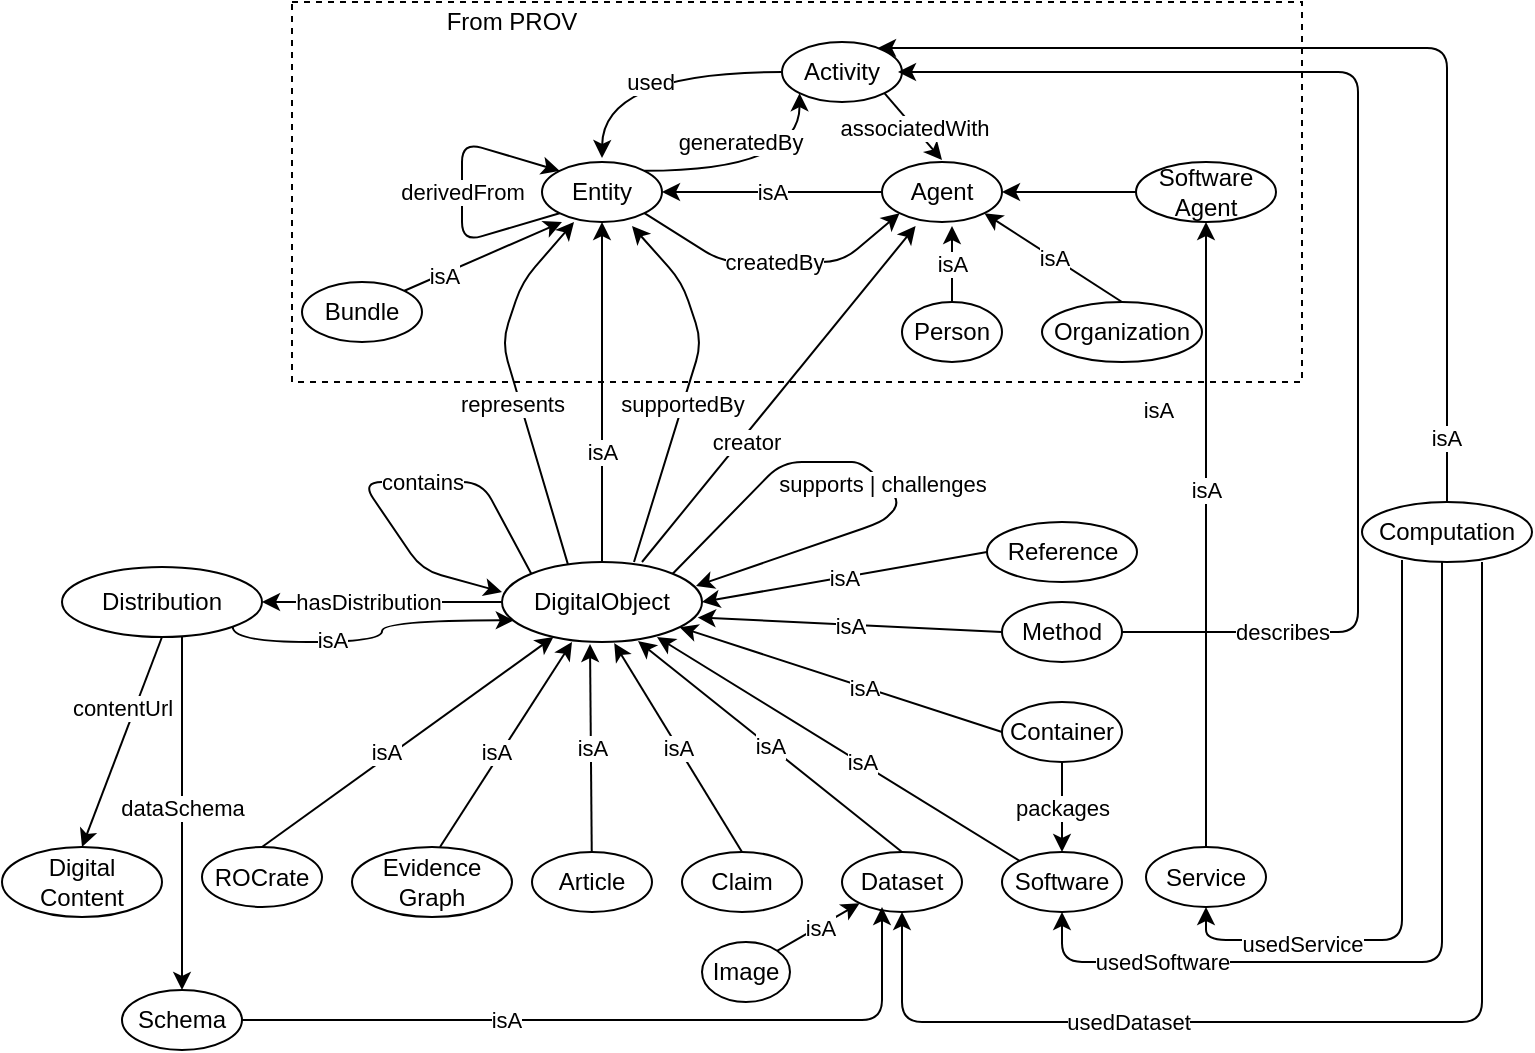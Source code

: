 <mxfile version="13.9.9" type="device"><diagram name="Page-1" id="ad52d381-51e7-2e0d-a935-2d0ddd2fd229"><mxGraphModel dx="2009" dy="466" grid="1" gridSize="10" guides="1" tooltips="1" connect="1" arrows="1" fold="1" page="1" pageScale="1" pageWidth="1100" pageHeight="850" background="#ffffff" math="0" shadow="0"><root><mxCell id="0"/><mxCell id="1" parent="0"/><mxCell id="M4DnN8UkR3fxHLDuSj8c-1" value="Activity" style="ellipse;whiteSpace=wrap;html=1;" parent="1" vertex="1"><mxGeometry x="360" y="20" width="60" height="30" as="geometry"/></mxCell><mxCell id="M4DnN8UkR3fxHLDuSj8c-2" value="Agent" style="ellipse;whiteSpace=wrap;html=1;" parent="1" vertex="1"><mxGeometry x="410" y="80" width="60" height="30" as="geometry"/></mxCell><mxCell id="M4DnN8UkR3fxHLDuSj8c-3" value="Entity" style="ellipse;whiteSpace=wrap;html=1;" parent="1" vertex="1"><mxGeometry x="240" y="80" width="60" height="30" as="geometry"/></mxCell><mxCell id="M4DnN8UkR3fxHLDuSj8c-15" value="Person" style="ellipse;whiteSpace=wrap;html=1;" parent="1" vertex="1"><mxGeometry x="420" y="150" width="50" height="30" as="geometry"/></mxCell><mxCell id="M4DnN8UkR3fxHLDuSj8c-16" value="Organization" style="ellipse;whiteSpace=wrap;html=1;" parent="1" vertex="1"><mxGeometry x="490" y="150" width="80" height="30" as="geometry"/></mxCell><mxCell id="M4DnN8UkR3fxHLDuSj8c-27" value="" style="endArrow=classic;html=1;exitX=0;exitY=0.5;exitDx=0;exitDy=0;edgeStyle=orthogonalEdgeStyle;curved=1;" parent="1" source="M4DnN8UkR3fxHLDuSj8c-1" edge="1"><mxGeometry relative="1" as="geometry"><mxPoint x="380" y="260" as="sourcePoint"/><mxPoint x="270" y="78" as="targetPoint"/></mxGeometry></mxCell><mxCell id="M4DnN8UkR3fxHLDuSj8c-28" value="used" style="edgeLabel;resizable=0;html=1;align=center;verticalAlign=middle;" parent="M4DnN8UkR3fxHLDuSj8c-27" connectable="0" vertex="1"><mxGeometry relative="1" as="geometry"><mxPoint y="5" as="offset"/></mxGeometry></mxCell><mxCell id="M4DnN8UkR3fxHLDuSj8c-29" value="" style="endArrow=classic;html=1;exitX=1;exitY=0;exitDx=0;exitDy=0;entryX=0;entryY=1;entryDx=0;entryDy=0;edgeStyle=orthogonalEdgeStyle;curved=1;" parent="1" source="M4DnN8UkR3fxHLDuSj8c-3" target="M4DnN8UkR3fxHLDuSj8c-1" edge="1"><mxGeometry relative="1" as="geometry"><mxPoint x="380" y="260" as="sourcePoint"/><mxPoint x="480" y="260" as="targetPoint"/></mxGeometry></mxCell><mxCell id="M4DnN8UkR3fxHLDuSj8c-30" value="generatedBy" style="edgeLabel;resizable=0;html=1;align=center;verticalAlign=middle;" parent="M4DnN8UkR3fxHLDuSj8c-29" connectable="0" vertex="1"><mxGeometry relative="1" as="geometry"><mxPoint x="-10" y="-15" as="offset"/></mxGeometry></mxCell><mxCell id="M4DnN8UkR3fxHLDuSj8c-32" value="" style="endArrow=classic;html=1;exitX=1;exitY=1;exitDx=0;exitDy=0;" parent="1" source="M4DnN8UkR3fxHLDuSj8c-1" edge="1"><mxGeometry relative="1" as="geometry"><mxPoint x="380" y="260" as="sourcePoint"/><mxPoint x="440" y="79" as="targetPoint"/></mxGeometry></mxCell><mxCell id="M4DnN8UkR3fxHLDuSj8c-33" value="associatedWith" style="edgeLabel;resizable=0;html=1;align=center;verticalAlign=middle;" parent="M4DnN8UkR3fxHLDuSj8c-32" connectable="0" vertex="1"><mxGeometry relative="1" as="geometry"/></mxCell><mxCell id="M4DnN8UkR3fxHLDuSj8c-35" value="" style="endArrow=classic;html=1;exitX=0.5;exitY=0;exitDx=0;exitDy=0;" parent="1" source="M4DnN8UkR3fxHLDuSj8c-15" edge="1"><mxGeometry relative="1" as="geometry"><mxPoint x="380" y="260" as="sourcePoint"/><mxPoint x="445" y="112" as="targetPoint"/></mxGeometry></mxCell><mxCell id="M4DnN8UkR3fxHLDuSj8c-36" value="isA" style="edgeLabel;resizable=0;html=1;align=center;verticalAlign=middle;" parent="M4DnN8UkR3fxHLDuSj8c-35" connectable="0" vertex="1"><mxGeometry relative="1" as="geometry"/></mxCell><mxCell id="M4DnN8UkR3fxHLDuSj8c-40" value="" style="endArrow=classic;html=1;exitX=0;exitY=0.5;exitDx=0;exitDy=0;entryX=1;entryY=0.5;entryDx=0;entryDy=0;" parent="1" source="M4DnN8UkR3fxHLDuSj8c-2" target="M4DnN8UkR3fxHLDuSj8c-3" edge="1"><mxGeometry relative="1" as="geometry"><mxPoint x="380" y="260" as="sourcePoint"/><mxPoint x="480" y="260" as="targetPoint"/></mxGeometry></mxCell><mxCell id="M4DnN8UkR3fxHLDuSj8c-41" value="isA" style="edgeLabel;resizable=0;html=1;align=center;verticalAlign=middle;" parent="M4DnN8UkR3fxHLDuSj8c-40" connectable="0" vertex="1"><mxGeometry relative="1" as="geometry"/></mxCell><mxCell id="M4DnN8UkR3fxHLDuSj8c-44" value="" style="endArrow=classic;html=1;exitX=1;exitY=1;exitDx=0;exitDy=0;entryX=0;entryY=1;entryDx=0;entryDy=0;" parent="1" source="M4DnN8UkR3fxHLDuSj8c-3" target="M4DnN8UkR3fxHLDuSj8c-2" edge="1"><mxGeometry relative="1" as="geometry"><mxPoint x="380" y="260" as="sourcePoint"/><mxPoint x="480" y="260" as="targetPoint"/><Array as="points"><mxPoint x="330" y="130"/><mxPoint x="390" y="130"/></Array></mxGeometry></mxCell><mxCell id="M4DnN8UkR3fxHLDuSj8c-45" value="createdBy" style="edgeLabel;resizable=0;html=1;align=center;verticalAlign=middle;" parent="M4DnN8UkR3fxHLDuSj8c-44" connectable="0" vertex="1"><mxGeometry relative="1" as="geometry"/></mxCell><mxCell id="wbkNuD00gVdHBymqHrgm-12" style="edgeStyle=none;rounded=0;orthogonalLoop=1;jettySize=auto;html=1;entryX=0.5;entryY=0;entryDx=0;entryDy=0;" parent="1" target="wbkNuD00gVdHBymqHrgm-1" edge="1"><mxGeometry relative="1" as="geometry"><mxPoint x="60" y="317" as="sourcePoint"/><mxPoint x="60" y="487" as="targetPoint"/></mxGeometry></mxCell><mxCell id="wbkNuD00gVdHBymqHrgm-13" value="dataSchema" style="edgeLabel;html=1;align=center;verticalAlign=middle;resizable=0;points=[];" parent="wbkNuD00gVdHBymqHrgm-12" vertex="1" connectable="0"><mxGeometry x="0.653" relative="1" as="geometry"><mxPoint y="-61" as="offset"/></mxGeometry></mxCell><mxCell id="M4DnN8UkR3fxHLDuSj8c-46" value="DigitalObject" style="ellipse;whiteSpace=wrap;html=1;fillColor=none;" parent="1" vertex="1"><mxGeometry x="220" y="280" width="100" height="40" as="geometry"/></mxCell><mxCell id="M4DnN8UkR3fxHLDuSj8c-47" value="" style="endArrow=classic;html=1;exitX=0;exitY=1;exitDx=0;exitDy=0;entryX=0;entryY=0;entryDx=0;entryDy=0;" parent="1" source="M4DnN8UkR3fxHLDuSj8c-3" target="M4DnN8UkR3fxHLDuSj8c-3" edge="1"><mxGeometry relative="1" as="geometry"><mxPoint x="380" y="260" as="sourcePoint"/><mxPoint x="240" y="84" as="targetPoint"/><Array as="points"><mxPoint x="200" y="120"/><mxPoint x="200" y="70"/></Array></mxGeometry></mxCell><mxCell id="M4DnN8UkR3fxHLDuSj8c-48" value="derivedFrom" style="edgeLabel;resizable=0;html=1;align=center;verticalAlign=middle;" parent="M4DnN8UkR3fxHLDuSj8c-47" connectable="0" vertex="1"><mxGeometry relative="1" as="geometry"/></mxCell><mxCell id="M4DnN8UkR3fxHLDuSj8c-49" value="" style="endArrow=classic;html=1;exitX=0.5;exitY=0;exitDx=0;exitDy=0;entryX=0.5;entryY=1;entryDx=0;entryDy=0;" parent="1" source="M4DnN8UkR3fxHLDuSj8c-46" target="M4DnN8UkR3fxHLDuSj8c-3" edge="1"><mxGeometry relative="1" as="geometry"><mxPoint x="380" y="260" as="sourcePoint"/><mxPoint x="480" y="260" as="targetPoint"/></mxGeometry></mxCell><mxCell id="M4DnN8UkR3fxHLDuSj8c-50" value="isA" style="edgeLabel;resizable=0;html=1;align=center;verticalAlign=middle;" parent="M4DnN8UkR3fxHLDuSj8c-49" connectable="0" vertex="1"><mxGeometry relative="1" as="geometry"><mxPoint y="30" as="offset"/></mxGeometry></mxCell><mxCell id="M4DnN8UkR3fxHLDuSj8c-51" value="" style="endArrow=classic;html=1;exitX=0.33;exitY=0.033;exitDx=0;exitDy=0;exitPerimeter=0;" parent="1" source="M4DnN8UkR3fxHLDuSj8c-46" edge="1"><mxGeometry relative="1" as="geometry"><mxPoint x="380" y="260" as="sourcePoint"/><mxPoint x="256" y="110" as="targetPoint"/><Array as="points"><mxPoint x="220" y="170"/><mxPoint x="230" y="140"/></Array></mxGeometry></mxCell><mxCell id="M4DnN8UkR3fxHLDuSj8c-52" value="represents" style="edgeLabel;resizable=0;html=1;align=center;verticalAlign=middle;" parent="M4DnN8UkR3fxHLDuSj8c-51" connectable="0" vertex="1"><mxGeometry relative="1" as="geometry"><mxPoint x="-1.34" y="8.61" as="offset"/></mxGeometry></mxCell><mxCell id="M4DnN8UkR3fxHLDuSj8c-53" value="" style="endArrow=classic;html=1;exitX=0.66;exitY=0;exitDx=0;exitDy=0;exitPerimeter=0;" parent="1" source="M4DnN8UkR3fxHLDuSj8c-46" edge="1"><mxGeometry relative="1" as="geometry"><mxPoint x="380" y="260" as="sourcePoint"/><mxPoint x="285" y="112" as="targetPoint"/><Array as="points"><mxPoint x="320" y="170"/><mxPoint x="310" y="140"/></Array></mxGeometry></mxCell><mxCell id="M4DnN8UkR3fxHLDuSj8c-54" value="supportedBy" style="edgeLabel;resizable=0;html=1;align=center;verticalAlign=middle;" parent="M4DnN8UkR3fxHLDuSj8c-53" connectable="0" vertex="1"><mxGeometry relative="1" as="geometry"><mxPoint x="-3.29" y="8.29" as="offset"/></mxGeometry></mxCell><mxCell id="M4DnN8UkR3fxHLDuSj8c-55" value="" style="endArrow=classic;html=1;entryX=0.28;entryY=1.067;entryDx=0;entryDy=0;entryPerimeter=0;" parent="1" target="M4DnN8UkR3fxHLDuSj8c-2" edge="1"><mxGeometry relative="1" as="geometry"><mxPoint x="290" y="280" as="sourcePoint"/><mxPoint x="480" y="260" as="targetPoint"/></mxGeometry></mxCell><mxCell id="M4DnN8UkR3fxHLDuSj8c-56" value="creator" style="edgeLabel;resizable=0;html=1;align=center;verticalAlign=middle;" parent="M4DnN8UkR3fxHLDuSj8c-55" connectable="0" vertex="1"><mxGeometry relative="1" as="geometry"><mxPoint x="-16.76" y="23.79" as="offset"/></mxGeometry></mxCell><mxCell id="M4DnN8UkR3fxHLDuSj8c-59" value="" style="endArrow=classic;html=1;exitX=0;exitY=0;exitDx=0;exitDy=0;" parent="1" source="M4DnN8UkR3fxHLDuSj8c-46" edge="1"><mxGeometry relative="1" as="geometry"><mxPoint x="380" y="260" as="sourcePoint"/><mxPoint x="220" y="295" as="targetPoint"/><Array as="points"><mxPoint x="210" y="240"/><mxPoint x="180" y="240"/><mxPoint x="150" y="240"/><mxPoint x="180" y="284"/></Array></mxGeometry></mxCell><mxCell id="M4DnN8UkR3fxHLDuSj8c-60" value="contains" style="edgeLabel;resizable=0;html=1;align=center;verticalAlign=middle;" parent="M4DnN8UkR3fxHLDuSj8c-59" connectable="0" vertex="1"><mxGeometry relative="1" as="geometry"><mxPoint x="20.94" as="offset"/></mxGeometry></mxCell><mxCell id="M4DnN8UkR3fxHLDuSj8c-63" value="" style="endArrow=classic;html=1;entryX=0.97;entryY=0.3;entryDx=0;entryDy=0;exitX=1;exitY=0;exitDx=0;exitDy=0;entryPerimeter=0;" parent="1" source="M4DnN8UkR3fxHLDuSj8c-46" target="M4DnN8UkR3fxHLDuSj8c-46" edge="1"><mxGeometry relative="1" as="geometry"><mxPoint x="310" y="289" as="sourcePoint"/><mxPoint x="480" y="260" as="targetPoint"/><Array as="points"><mxPoint x="360" y="230"/><mxPoint x="380" y="230"/><mxPoint x="400" y="230"/><mxPoint x="420" y="250"/><mxPoint x="410" y="260"/></Array></mxGeometry></mxCell><mxCell id="M4DnN8UkR3fxHLDuSj8c-64" value="supports | challenges" style="edgeLabel;resizable=0;html=1;align=center;verticalAlign=middle;" parent="M4DnN8UkR3fxHLDuSj8c-63" connectable="0" vertex="1"><mxGeometry relative="1" as="geometry"><mxPoint x="1.89" y="2.29" as="offset"/></mxGeometry></mxCell><mxCell id="M4DnN8UkR3fxHLDuSj8c-65" value="Evidence&lt;br&gt;Graph" style="ellipse;whiteSpace=wrap;html=1;" parent="1" vertex="1"><mxGeometry x="145" y="422.5" width="80" height="35" as="geometry"/></mxCell><mxCell id="M4DnN8UkR3fxHLDuSj8c-66" value="Claim" style="ellipse;whiteSpace=wrap;html=1;" parent="1" vertex="1"><mxGeometry x="310" y="425" width="60" height="30" as="geometry"/></mxCell><mxCell id="M4DnN8UkR3fxHLDuSj8c-67" value="Article" style="ellipse;whiteSpace=wrap;html=1;" parent="1" vertex="1"><mxGeometry x="235" y="425" width="60" height="30" as="geometry"/></mxCell><mxCell id="M4DnN8UkR3fxHLDuSj8c-69" value="Method" style="ellipse;whiteSpace=wrap;html=1;" parent="1" vertex="1"><mxGeometry x="470" y="300" width="60" height="30" as="geometry"/></mxCell><mxCell id="M4DnN8UkR3fxHLDuSj8c-70" value="Reference" style="ellipse;whiteSpace=wrap;html=1;" parent="1" vertex="1"><mxGeometry x="462.5" y="260" width="75" height="30" as="geometry"/></mxCell><mxCell id="M4DnN8UkR3fxHLDuSj8c-75" value="" style="endArrow=classic;html=1;exitX=0.5;exitY=0;exitDx=0;exitDy=0;" parent="1" edge="1"><mxGeometry relative="1" as="geometry"><mxPoint x="189" y="422.5" as="sourcePoint"/><mxPoint x="255" y="320" as="targetPoint"/></mxGeometry></mxCell><mxCell id="M4DnN8UkR3fxHLDuSj8c-76" value="isA" style="edgeLabel;resizable=0;html=1;align=center;verticalAlign=middle;" parent="M4DnN8UkR3fxHLDuSj8c-75" connectable="0" vertex="1"><mxGeometry relative="1" as="geometry"><mxPoint x="-5.77" y="3.14" as="offset"/></mxGeometry></mxCell><mxCell id="M4DnN8UkR3fxHLDuSj8c-77" value="" style="endArrow=classic;html=1;exitX=0.5;exitY=0;exitDx=0;exitDy=0;entryX=0.561;entryY=1.014;entryDx=0;entryDy=0;entryPerimeter=0;" parent="1" source="M4DnN8UkR3fxHLDuSj8c-66" target="M4DnN8UkR3fxHLDuSj8c-46" edge="1"><mxGeometry relative="1" as="geometry"><mxPoint x="380" y="260" as="sourcePoint"/><mxPoint x="480" y="260" as="targetPoint"/></mxGeometry></mxCell><mxCell id="M4DnN8UkR3fxHLDuSj8c-78" value="isA" style="edgeLabel;resizable=0;html=1;align=center;verticalAlign=middle;" parent="M4DnN8UkR3fxHLDuSj8c-77" connectable="0" vertex="1"><mxGeometry relative="1" as="geometry"/></mxCell><mxCell id="M4DnN8UkR3fxHLDuSj8c-79" value="" style="endArrow=classic;html=1;" parent="1" source="M4DnN8UkR3fxHLDuSj8c-67" edge="1"><mxGeometry relative="1" as="geometry"><mxPoint x="264" y="423" as="sourcePoint"/><mxPoint x="264" y="321" as="targetPoint"/></mxGeometry></mxCell><mxCell id="M4DnN8UkR3fxHLDuSj8c-80" value="isA" style="edgeLabel;resizable=0;html=1;align=center;verticalAlign=middle;" parent="M4DnN8UkR3fxHLDuSj8c-79" connectable="0" vertex="1"><mxGeometry relative="1" as="geometry"/></mxCell><mxCell id="M4DnN8UkR3fxHLDuSj8c-81" value="" style="endArrow=classic;html=1;exitX=0.5;exitY=0;exitDx=0;exitDy=0;" parent="1" source="M4DnN8UkR3fxHLDuSj8c-101" target="wbkNuD00gVdHBymqHrgm-2" edge="1"><mxGeometry relative="1" as="geometry"><mxPoint x="250" y="425" as="sourcePoint"/><mxPoint x="280" y="323" as="targetPoint"/></mxGeometry></mxCell><mxCell id="M4DnN8UkR3fxHLDuSj8c-82" value="isA" style="edgeLabel;resizable=0;html=1;align=center;verticalAlign=middle;" parent="M4DnN8UkR3fxHLDuSj8c-81" connectable="0" vertex="1"><mxGeometry relative="1" as="geometry"><mxPoint y="-22.43" as="offset"/></mxGeometry></mxCell><mxCell id="M4DnN8UkR3fxHLDuSj8c-83" value="" style="endArrow=classic;html=1;exitX=0;exitY=0.5;exitDx=0;exitDy=0;entryX=0.979;entryY=0.693;entryDx=0;entryDy=0;entryPerimeter=0;" parent="1" source="M4DnN8UkR3fxHLDuSj8c-69" target="M4DnN8UkR3fxHLDuSj8c-46" edge="1"><mxGeometry relative="1" as="geometry"><mxPoint x="460" y="340" as="sourcePoint"/><mxPoint x="314" y="311" as="targetPoint"/></mxGeometry></mxCell><mxCell id="M4DnN8UkR3fxHLDuSj8c-84" value="isA" style="edgeLabel;resizable=0;html=1;align=center;verticalAlign=middle;" parent="M4DnN8UkR3fxHLDuSj8c-83" connectable="0" vertex="1"><mxGeometry relative="1" as="geometry"/></mxCell><mxCell id="M4DnN8UkR3fxHLDuSj8c-85" value="" style="endArrow=classic;html=1;entryX=1;entryY=0.5;entryDx=0;entryDy=0;exitX=0;exitY=0.5;exitDx=0;exitDy=0;" parent="1" source="M4DnN8UkR3fxHLDuSj8c-70" target="M4DnN8UkR3fxHLDuSj8c-46" edge="1"><mxGeometry relative="1" as="geometry"><mxPoint x="431" y="315" as="sourcePoint"/><mxPoint x="480" y="260" as="targetPoint"/></mxGeometry></mxCell><mxCell id="M4DnN8UkR3fxHLDuSj8c-86" value="isA" style="edgeLabel;resizable=0;html=1;align=center;verticalAlign=middle;" parent="M4DnN8UkR3fxHLDuSj8c-85" connectable="0" vertex="1"><mxGeometry relative="1" as="geometry"/></mxCell><mxCell id="M4DnN8UkR3fxHLDuSj8c-93" value="" style="endArrow=classic;html=1;edgeStyle=orthogonalEdgeStyle;exitX=1;exitY=0.5;exitDx=0;exitDy=0;" parent="1" source="M4DnN8UkR3fxHLDuSj8c-69" edge="1"><mxGeometry relative="1" as="geometry"><mxPoint x="560" y="330" as="sourcePoint"/><mxPoint x="418" y="35" as="targetPoint"/><Array as="points"><mxPoint x="648" y="315"/><mxPoint x="648" y="35"/></Array></mxGeometry></mxCell><mxCell id="M4DnN8UkR3fxHLDuSj8c-94" value="describes" style="edgeLabel;resizable=0;html=1;align=center;verticalAlign=middle;" parent="M4DnN8UkR3fxHLDuSj8c-93" connectable="0" vertex="1"><mxGeometry relative="1" as="geometry"><mxPoint x="-38.03" y="196.23" as="offset"/></mxGeometry></mxCell><mxCell id="M4DnN8UkR3fxHLDuSj8c-95" value="Computation" style="ellipse;whiteSpace=wrap;html=1;" parent="1" vertex="1"><mxGeometry x="650" y="250" width="85" height="30" as="geometry"/></mxCell><mxCell id="M4DnN8UkR3fxHLDuSj8c-97" value="Image" style="ellipse;whiteSpace=wrap;html=1;" parent="1" vertex="1"><mxGeometry x="320" y="470" width="44" height="30" as="geometry"/></mxCell><mxCell id="M4DnN8UkR3fxHLDuSj8c-99" value="Dataset" style="ellipse;whiteSpace=wrap;html=1;" parent="1" vertex="1"><mxGeometry x="390" y="425" width="60" height="30" as="geometry"/></mxCell><mxCell id="eMJ64yk5ovQTOfkmi_md-8" style="edgeStyle=none;rounded=0;orthogonalLoop=1;jettySize=auto;html=1;exitX=0;exitY=0.5;exitDx=0;exitDy=0;entryX=1;entryY=0.5;entryDx=0;entryDy=0;" parent="1" source="M4DnN8UkR3fxHLDuSj8c-46" target="eMJ64yk5ovQTOfkmi_md-3" edge="1"><mxGeometry relative="1" as="geometry"/></mxCell><mxCell id="eMJ64yk5ovQTOfkmi_md-15" value="hasDistribution" style="edgeLabel;html=1;align=center;verticalAlign=middle;resizable=0;points=[];" parent="eMJ64yk5ovQTOfkmi_md-8" vertex="1" connectable="0"><mxGeometry x="-0.476" relative="1" as="geometry"><mxPoint x="-36.22" y="-0.1" as="offset"/></mxGeometry></mxCell><mxCell id="M4DnN8UkR3fxHLDuSj8c-100" value="Software" style="ellipse;whiteSpace=wrap;html=1;" parent="1" vertex="1"><mxGeometry x="470" y="425" width="60" height="30" as="geometry"/></mxCell><mxCell id="M4DnN8UkR3fxHLDuSj8c-101" value="Service" style="ellipse;whiteSpace=wrap;html=1;" parent="1" vertex="1"><mxGeometry x="542" y="422.5" width="60" height="30" as="geometry"/></mxCell><mxCell id="M4DnN8UkR3fxHLDuSj8c-104" value="" style="endArrow=classic;html=1;exitX=1;exitY=0;exitDx=0;exitDy=0;entryX=0;entryY=1;entryDx=0;entryDy=0;" parent="1" source="M4DnN8UkR3fxHLDuSj8c-97" target="M4DnN8UkR3fxHLDuSj8c-99" edge="1"><mxGeometry relative="1" as="geometry"><mxPoint x="310" y="260" as="sourcePoint"/><mxPoint x="410" y="260" as="targetPoint"/></mxGeometry></mxCell><mxCell id="M4DnN8UkR3fxHLDuSj8c-105" value="isA" style="edgeLabel;resizable=0;html=1;align=center;verticalAlign=middle;" parent="M4DnN8UkR3fxHLDuSj8c-104" connectable="0" vertex="1"><mxGeometry relative="1" as="geometry"/></mxCell><mxCell id="M4DnN8UkR3fxHLDuSj8c-106" value="" style="endArrow=classic;html=1;entryX=0.7;entryY=1.063;entryDx=0;entryDy=0;exitX=0.5;exitY=0;exitDx=0;exitDy=0;entryPerimeter=0;" parent="1" source="M4DnN8UkR3fxHLDuSj8c-99" edge="1"><mxGeometry relative="1" as="geometry"><mxPoint x="412.42" y="422.15" as="sourcePoint"/><mxPoint x="288" y="319.52" as="targetPoint"/></mxGeometry></mxCell><mxCell id="M4DnN8UkR3fxHLDuSj8c-107" value="isA" style="edgeLabel;resizable=0;html=1;align=center;verticalAlign=middle;" parent="M4DnN8UkR3fxHLDuSj8c-106" connectable="0" vertex="1"><mxGeometry relative="1" as="geometry"/></mxCell><mxCell id="M4DnN8UkR3fxHLDuSj8c-112" value="" style="endArrow=classic;html=1;entryX=0.5;entryY=1;entryDx=0;entryDy=0;edgeStyle=orthogonalEdgeStyle;" parent="1" target="M4DnN8UkR3fxHLDuSj8c-101" edge="1"><mxGeometry relative="1" as="geometry"><mxPoint x="670" y="279" as="sourcePoint"/><mxPoint x="602.5" y="454" as="targetPoint"/><Array as="points"><mxPoint x="670" y="469"/><mxPoint x="572" y="469"/></Array></mxGeometry></mxCell><mxCell id="M4DnN8UkR3fxHLDuSj8c-113" value="usedService" style="edgeLabel;resizable=0;html=1;align=center;verticalAlign=middle;" parent="M4DnN8UkR3fxHLDuSj8c-112" connectable="0" vertex="1"><mxGeometry relative="1" as="geometry"><mxPoint x="-50.02" y="39" as="offset"/></mxGeometry></mxCell><mxCell id="M4DnN8UkR3fxHLDuSj8c-114" value="" style="endArrow=classic;html=1;entryX=0.5;entryY=1;entryDx=0;entryDy=0;edgeStyle=orthogonalEdgeStyle;" parent="1" target="M4DnN8UkR3fxHLDuSj8c-100" edge="1"><mxGeometry relative="1" as="geometry"><mxPoint x="690" y="280" as="sourcePoint"/><mxPoint x="460" y="470" as="targetPoint"/><Array as="points"><mxPoint x="690" y="280"/><mxPoint x="690" y="480"/><mxPoint x="450" y="480"/></Array></mxGeometry></mxCell><mxCell id="M4DnN8UkR3fxHLDuSj8c-115" value="usedSoftware" style="edgeLabel;resizable=0;html=1;align=center;verticalAlign=middle;" parent="M4DnN8UkR3fxHLDuSj8c-114" connectable="0" vertex="1"><mxGeometry relative="1" as="geometry"><mxPoint x="-132.5" as="offset"/></mxGeometry></mxCell><mxCell id="M4DnN8UkR3fxHLDuSj8c-116" value="" style="endArrow=classic;html=1;entryX=0.5;entryY=1;entryDx=0;entryDy=0;edgeStyle=orthogonalEdgeStyle;" parent="1" target="M4DnN8UkR3fxHLDuSj8c-99" edge="1"><mxGeometry relative="1" as="geometry"><mxPoint x="710" y="280" as="sourcePoint"/><mxPoint x="460" y="470" as="targetPoint"/><Array as="points"><mxPoint x="710" y="510"/><mxPoint x="420" y="510"/></Array></mxGeometry></mxCell><mxCell id="M4DnN8UkR3fxHLDuSj8c-117" value="usedDataset" style="edgeLabel;resizable=0;html=1;align=center;verticalAlign=middle;" parent="M4DnN8UkR3fxHLDuSj8c-116" connectable="0" vertex="1"><mxGeometry relative="1" as="geometry"><mxPoint x="-119.4" y="-0.03" as="offset"/></mxGeometry></mxCell><mxCell id="M4DnN8UkR3fxHLDuSj8c-124" value="From PROV" style="text;html=1;strokeColor=none;fillColor=none;align=center;verticalAlign=middle;whiteSpace=wrap;rounded=0;dashed=1;" parent="1" vertex="1"><mxGeometry x="190" width="70" height="20" as="geometry"/></mxCell><mxCell id="psmdXvZDVwZK6dMzVvdq-1" value="" style="endArrow=classic;html=1;entryX=0.775;entryY=0.938;entryDx=0;entryDy=0;entryPerimeter=0;exitX=0;exitY=0;exitDx=0;exitDy=0;" parent="1" source="M4DnN8UkR3fxHLDuSj8c-100" target="M4DnN8UkR3fxHLDuSj8c-46" edge="1"><mxGeometry relative="1" as="geometry"><mxPoint x="410" y="420" as="sourcePoint"/><mxPoint x="470" y="240" as="targetPoint"/></mxGeometry></mxCell><mxCell id="psmdXvZDVwZK6dMzVvdq-2" value="isA" style="edgeLabel;resizable=0;html=1;align=center;verticalAlign=middle;" parent="psmdXvZDVwZK6dMzVvdq-1" connectable="0" vertex="1"><mxGeometry relative="1" as="geometry"><mxPoint x="11.66" y="6.42" as="offset"/></mxGeometry></mxCell><mxCell id="9coZQhsj54IgBIjuA8Cv-2" value="" style="endArrow=classic;html=1;entryX=1;entryY=0.5;entryDx=0;entryDy=0;exitX=0.5;exitY=0;exitDx=0;exitDy=0;" parent="1" source="wbkNuD00gVdHBymqHrgm-2" target="M4DnN8UkR3fxHLDuSj8c-2" edge="1"><mxGeometry relative="1" as="geometry"><mxPoint x="515" y="95" as="sourcePoint"/><mxPoint x="510.65" y="122.01" as="targetPoint"/><Array as="points"><mxPoint x="597" y="95"/></Array></mxGeometry></mxCell><mxCell id="9coZQhsj54IgBIjuA8Cv-3" value="isA" style="edgeLabel;resizable=0;html=1;align=center;verticalAlign=middle;" parent="9coZQhsj54IgBIjuA8Cv-2" connectable="0" vertex="1"><mxGeometry relative="1" as="geometry"><mxPoint y="109" as="offset"/></mxGeometry></mxCell><mxCell id="9coZQhsj54IgBIjuA8Cv-13" value="" style="endArrow=classic;html=1;exitX=0.5;exitY=0;exitDx=0;exitDy=0;edgeStyle=orthogonalEdgeStyle;" parent="1" source="M4DnN8UkR3fxHLDuSj8c-95" target="M4DnN8UkR3fxHLDuSj8c-1" edge="1"><mxGeometry relative="1" as="geometry"><mxPoint x="692.5" y="250" as="sourcePoint"/><mxPoint x="405" y="23" as="targetPoint"/><Array as="points"><mxPoint x="693" y="23"/></Array></mxGeometry></mxCell><mxCell id="9coZQhsj54IgBIjuA8Cv-14" value="isA" style="edgeLabel;resizable=0;html=1;align=center;verticalAlign=middle;" parent="9coZQhsj54IgBIjuA8Cv-13" connectable="0" vertex="1"><mxGeometry relative="1" as="geometry"><mxPoint x="28.47" y="195" as="offset"/></mxGeometry></mxCell><mxCell id="M4DnN8UkR3fxHLDuSj8c-123" value="" style="rounded=0;whiteSpace=wrap;html=1;fillColor=none;dashed=1;" parent="1" vertex="1"><mxGeometry x="115" width="505" height="190" as="geometry"/></mxCell><mxCell id="9coZQhsj54IgBIjuA8Cv-15" value="" style="endArrow=classic;html=1;entryX=1;entryY=1;entryDx=0;entryDy=0;" parent="1" target="M4DnN8UkR3fxHLDuSj8c-2" edge="1"><mxGeometry relative="1" as="geometry"><mxPoint x="530" y="150" as="sourcePoint"/><mxPoint x="446.78" y="112.01" as="targetPoint"/></mxGeometry></mxCell><mxCell id="9coZQhsj54IgBIjuA8Cv-16" value="isA" style="edgeLabel;resizable=0;html=1;align=center;verticalAlign=middle;" parent="9coZQhsj54IgBIjuA8Cv-15" connectable="0" vertex="1"><mxGeometry relative="1" as="geometry"/></mxCell><mxCell id="wbkNuD00gVdHBymqHrgm-17" style="edgeStyle=none;rounded=0;orthogonalLoop=1;jettySize=auto;html=1;exitX=0.5;exitY=1;exitDx=0;exitDy=0;entryX=0.5;entryY=0;entryDx=0;entryDy=0;" parent="1" source="eMJ64yk5ovQTOfkmi_md-3" target="wbkNuD00gVdHBymqHrgm-16" edge="1"><mxGeometry relative="1" as="geometry"/></mxCell><mxCell id="wbkNuD00gVdHBymqHrgm-18" value="contentUrl" style="edgeLabel;html=1;align=center;verticalAlign=middle;resizable=0;points=[];" parent="wbkNuD00gVdHBymqHrgm-17" vertex="1" connectable="0"><mxGeometry x="-0.326" relative="1" as="geometry"><mxPoint x="-6.47" as="offset"/></mxGeometry></mxCell><mxCell id="O1g-6m43iPjhQk9eyBl7-9" style="edgeStyle=orthogonalEdgeStyle;curved=1;rounded=0;orthogonalLoop=1;jettySize=auto;html=1;exitX=1;exitY=1;exitDx=0;exitDy=0;entryX=0.059;entryY=0.729;entryDx=0;entryDy=0;entryPerimeter=0;" parent="1" source="eMJ64yk5ovQTOfkmi_md-3" target="M4DnN8UkR3fxHLDuSj8c-46" edge="1"><mxGeometry relative="1" as="geometry"><Array as="points"><mxPoint x="86" y="320"/><mxPoint x="160" y="320"/><mxPoint x="160" y="309"/></Array></mxGeometry></mxCell><mxCell id="O1g-6m43iPjhQk9eyBl7-10" value="isA" style="edgeLabel;html=1;align=center;verticalAlign=middle;resizable=0;points=[];" parent="O1g-6m43iPjhQk9eyBl7-9" vertex="1" connectable="0"><mxGeometry x="-0.288" y="1" relative="1" as="geometry"><mxPoint as="offset"/></mxGeometry></mxCell><mxCell id="eMJ64yk5ovQTOfkmi_md-3" value="Distribution" style="ellipse;whiteSpace=wrap;html=1;fillColor=none;" parent="1" vertex="1"><mxGeometry y="282.5" width="100" height="35" as="geometry"/></mxCell><mxCell id="wbkNuD00gVdHBymqHrgm-7" style="edgeStyle=none;rounded=0;orthogonalLoop=1;jettySize=auto;html=1;exitX=0.5;exitY=0;exitDx=0;exitDy=0;" parent="1" source="eMJ64yk5ovQTOfkmi_md-20" target="M4DnN8UkR3fxHLDuSj8c-46" edge="1"><mxGeometry relative="1" as="geometry"/></mxCell><mxCell id="wbkNuD00gVdHBymqHrgm-9" value="isA" style="edgeLabel;html=1;align=center;verticalAlign=middle;resizable=0;points=[];" parent="wbkNuD00gVdHBymqHrgm-7" vertex="1" connectable="0"><mxGeometry x="0.19" relative="1" as="geometry"><mxPoint x="-24.77" y="15" as="offset"/></mxGeometry></mxCell><mxCell id="eMJ64yk5ovQTOfkmi_md-20" value="ROCrate" style="ellipse;whiteSpace=wrap;html=1;fillColor=none;strokeColor=#000000;" parent="1" vertex="1"><mxGeometry x="70" y="422.5" width="60" height="30" as="geometry"/></mxCell><mxCell id="wbkNuD00gVdHBymqHrgm-1" value="Schema" style="ellipse;whiteSpace=wrap;html=1;fillColor=none;strokeColor=#000000;" parent="1" vertex="1"><mxGeometry x="30" y="494" width="60" height="30" as="geometry"/></mxCell><mxCell id="wbkNuD00gVdHBymqHrgm-2" value="Software&lt;br&gt;Agent" style="ellipse;whiteSpace=wrap;html=1;" parent="1" vertex="1"><mxGeometry x="537" y="80" width="70" height="30" as="geometry"/></mxCell><mxCell id="wbkNuD00gVdHBymqHrgm-11" style="edgeStyle=none;rounded=0;orthogonalLoop=1;jettySize=auto;html=1;exitX=1;exitY=0;exitDx=0;exitDy=0;" parent="1" source="wbkNuD00gVdHBymqHrgm-10" edge="1"><mxGeometry relative="1" as="geometry"><mxPoint x="250" y="110" as="targetPoint"/></mxGeometry></mxCell><mxCell id="wbkNuD00gVdHBymqHrgm-15" value="isA" style="edgeLabel;html=1;align=center;verticalAlign=middle;resizable=0;points=[];" parent="wbkNuD00gVdHBymqHrgm-11" vertex="1" connectable="0"><mxGeometry x="-0.51" y="-1" relative="1" as="geometry"><mxPoint as="offset"/></mxGeometry></mxCell><mxCell id="wbkNuD00gVdHBymqHrgm-10" value="Bundle" style="ellipse;whiteSpace=wrap;html=1;" parent="1" vertex="1"><mxGeometry x="120" y="140" width="60" height="30" as="geometry"/></mxCell><mxCell id="wbkNuD00gVdHBymqHrgm-16" value="Digital&lt;br&gt;Content" style="ellipse;whiteSpace=wrap;html=1;fillColor=none;" parent="1" vertex="1"><mxGeometry x="-30" y="422.5" width="80" height="35" as="geometry"/></mxCell><mxCell id="O1g-6m43iPjhQk9eyBl7-6" value="" style="edgeStyle=segmentEdgeStyle;endArrow=classic;html=1;exitX=1;exitY=0.5;exitDx=0;exitDy=0;" parent="1" source="wbkNuD00gVdHBymqHrgm-1" edge="1"><mxGeometry width="50" height="50" relative="1" as="geometry"><mxPoint x="360" y="502.5" as="sourcePoint"/><mxPoint x="410" y="452.5" as="targetPoint"/></mxGeometry></mxCell><mxCell id="O1g-6m43iPjhQk9eyBl7-7" value="isA" style="edgeLabel;html=1;align=center;verticalAlign=middle;resizable=0;points=[];" parent="O1g-6m43iPjhQk9eyBl7-6" vertex="1" connectable="0"><mxGeometry x="-0.318" y="-3" relative="1" as="geometry"><mxPoint x="3" y="-3" as="offset"/></mxGeometry></mxCell><mxCell id="5msqrEcYmn03q06NGcqR-2" style="rounded=0;orthogonalLoop=1;jettySize=auto;html=1;exitX=0;exitY=0.5;exitDx=0;exitDy=0;" parent="1" source="5msqrEcYmn03q06NGcqR-1" target="M4DnN8UkR3fxHLDuSj8c-46" edge="1"><mxGeometry relative="1" as="geometry"><mxPoint x="440" y="350" as="targetPoint"/></mxGeometry></mxCell><mxCell id="5msqrEcYmn03q06NGcqR-5" value="isA" style="edgeLabel;html=1;align=center;verticalAlign=middle;resizable=0;points=[];" parent="5msqrEcYmn03q06NGcqR-2" vertex="1" connectable="0"><mxGeometry x="-0.147" relative="1" as="geometry"><mxPoint as="offset"/></mxGeometry></mxCell><mxCell id="5msqrEcYmn03q06NGcqR-7" value="packages" style="edgeStyle=orthogonalEdgeStyle;curved=1;rounded=0;orthogonalLoop=1;jettySize=auto;html=1;exitX=0.5;exitY=1;exitDx=0;exitDy=0;entryX=0.5;entryY=0;entryDx=0;entryDy=0;" parent="1" source="5msqrEcYmn03q06NGcqR-1" target="M4DnN8UkR3fxHLDuSj8c-100" edge="1"><mxGeometry relative="1" as="geometry"/></mxCell><mxCell id="5msqrEcYmn03q06NGcqR-1" value="Container" style="ellipse;whiteSpace=wrap;html=1;" parent="1" vertex="1"><mxGeometry x="470" y="350" width="60" height="30" as="geometry"/></mxCell></root></mxGraphModel></diagram></mxfile>